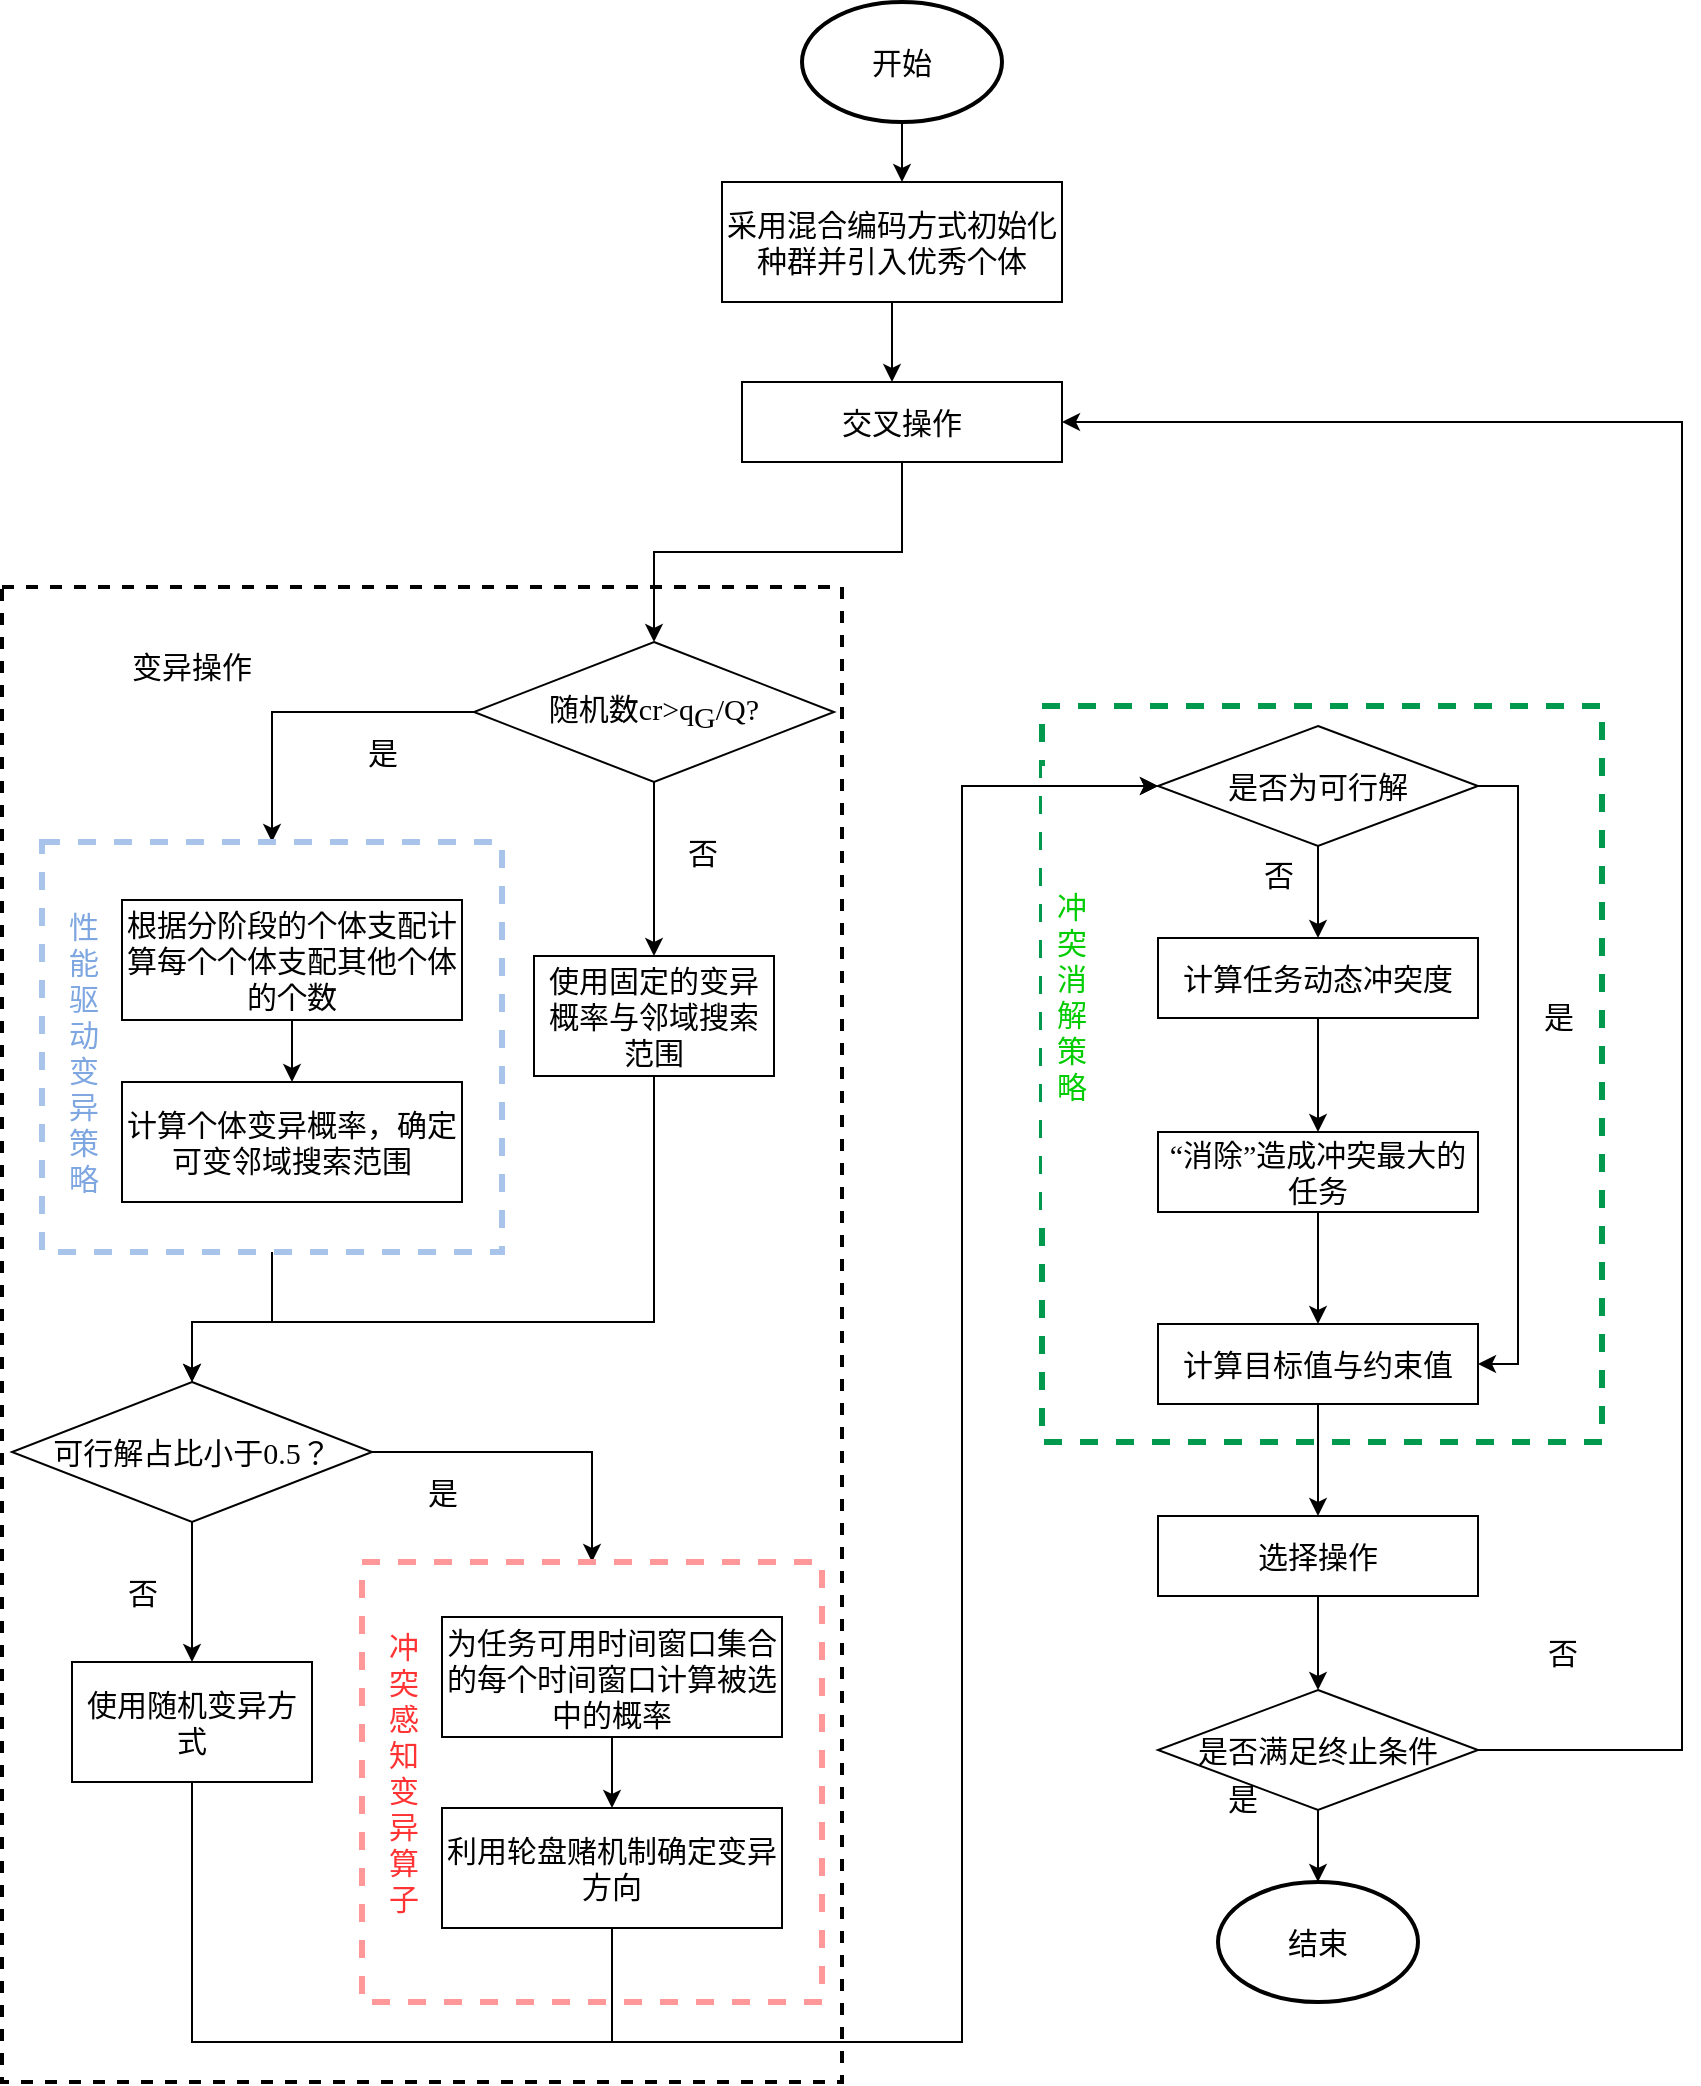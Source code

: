 <mxfile version="24.0.1" type="github">
  <diagram name="第 1 页" id="OhXY_Rm7CWS5pItQMr-S">
    <mxGraphModel dx="2391" dy="2223" grid="1" gridSize="10" guides="1" tooltips="1" connect="1" arrows="1" fold="1" page="1" pageScale="1" pageWidth="827" pageHeight="1169" math="0" shadow="0">
      <root>
        <mxCell id="0" />
        <mxCell id="1" parent="0" />
        <mxCell id="94YO7ol4zPPNbiTvRvZd-56" value="" style="rounded=0;whiteSpace=wrap;html=1;dashed=1;strokeWidth=3;strokeColor=#00994D;fontSize=15;fontFamily=Times New Roman;" parent="1" vertex="1">
          <mxGeometry x="600" y="312" width="280" height="368" as="geometry" />
        </mxCell>
        <mxCell id="94YO7ol4zPPNbiTvRvZd-57" value="" style="rounded=0;whiteSpace=wrap;html=1;dashed=1;strokeWidth=2;fontSize=15;fontFamily=Times New Roman;" parent="1" vertex="1">
          <mxGeometry x="80" y="252.5" width="420" height="747.5" as="geometry" />
        </mxCell>
        <mxCell id="94YO7ol4zPPNbiTvRvZd-58" value="变异操作" style="rounded=0;whiteSpace=wrap;html=1;fontSize=15;strokeColor=none;fontFamily=Times New Roman;" parent="1" vertex="1">
          <mxGeometry x="130" y="272" width="90" height="40" as="geometry" />
        </mxCell>
        <mxCell id="94YO7ol4zPPNbiTvRvZd-61" value="" style="edgeStyle=orthogonalEdgeStyle;rounded=0;orthogonalLoop=1;jettySize=auto;html=1;noEdgeStyle=1;orthogonal=1;fontSize=15;fontFamily=Times New Roman;" parent="1" source="94YO7ol4zPPNbiTvRvZd-62" target="94YO7ol4zPPNbiTvRvZd-64" edge="1">
          <mxGeometry relative="1" as="geometry" />
        </mxCell>
        <mxCell id="94YO7ol4zPPNbiTvRvZd-62" value="开始" style="strokeWidth=2;html=1;shape=mxgraph.flowchart.start_1;whiteSpace=wrap;fontSize=15;fontFamily=Times New Roman;" parent="1" vertex="1">
          <mxGeometry x="480" y="-40" width="100" height="60" as="geometry" />
        </mxCell>
        <mxCell id="94YO7ol4zPPNbiTvRvZd-63" value="" style="edgeStyle=orthogonalEdgeStyle;rounded=0;orthogonalLoop=1;jettySize=auto;html=1;noEdgeStyle=1;orthogonal=1;fontSize=15;fontFamily=Times New Roman;" parent="1" source="94YO7ol4zPPNbiTvRvZd-64" target="94YO7ol4zPPNbiTvRvZd-66" edge="1">
          <mxGeometry relative="1" as="geometry" />
        </mxCell>
        <mxCell id="94YO7ol4zPPNbiTvRvZd-64" value="采用混合编码方式初始化种群并引入优秀个体" style="rounded=0;whiteSpace=wrap;html=1;fontSize=15;fontFamily=Times New Roman;" parent="1" vertex="1">
          <mxGeometry x="440" y="50" width="170" height="60" as="geometry" />
        </mxCell>
        <mxCell id="94YO7ol4zPPNbiTvRvZd-65" style="edgeStyle=orthogonalEdgeStyle;rounded=0;orthogonalLoop=1;jettySize=auto;html=1;exitX=0.5;exitY=1;exitDx=0;exitDy=0;entryX=0.5;entryY=0;entryDx=0;entryDy=0;fontSize=15;fontFamily=Times New Roman;" parent="1" source="94YO7ol4zPPNbiTvRvZd-66" target="94YO7ol4zPPNbiTvRvZd-85" edge="1">
          <mxGeometry relative="1" as="geometry" />
        </mxCell>
        <mxCell id="94YO7ol4zPPNbiTvRvZd-66" value="交叉操作" style="rounded=0;whiteSpace=wrap;html=1;fontSize=15;fontFamily=Times New Roman;" parent="1" vertex="1">
          <mxGeometry x="450" y="150" width="160" height="40" as="geometry" />
        </mxCell>
        <mxCell id="94YO7ol4zPPNbiTvRvZd-67" value="" style="edgeStyle=orthogonalEdgeStyle;rounded=0;orthogonalLoop=1;jettySize=auto;html=1;fontSize=15;fontFamily=Times New Roman;" parent="1" source="94YO7ol4zPPNbiTvRvZd-68" target="94YO7ol4zPPNbiTvRvZd-71" edge="1">
          <mxGeometry relative="1" as="geometry" />
        </mxCell>
        <mxCell id="94YO7ol4zPPNbiTvRvZd-68" value="选择操作" style="rounded=0;whiteSpace=wrap;html=1;fontSize=15;fontFamily=Times New Roman;" parent="1" vertex="1">
          <mxGeometry x="658" y="717" width="160" height="40" as="geometry" />
        </mxCell>
        <mxCell id="94YO7ol4zPPNbiTvRvZd-69" value="" style="edgeStyle=orthogonalEdgeStyle;rounded=0;orthogonalLoop=1;jettySize=auto;html=1;fontSize=15;fontFamily=Times New Roman;" parent="1" source="94YO7ol4zPPNbiTvRvZd-71" target="94YO7ol4zPPNbiTvRvZd-72" edge="1">
          <mxGeometry relative="1" as="geometry" />
        </mxCell>
        <mxCell id="94YO7ol4zPPNbiTvRvZd-70" style="edgeStyle=orthogonalEdgeStyle;rounded=0;orthogonalLoop=1;jettySize=auto;html=1;exitX=1;exitY=0.5;exitDx=0;exitDy=0;entryX=1;entryY=0.5;entryDx=0;entryDy=0;fontSize=15;fontFamily=Times New Roman;" parent="1" source="94YO7ol4zPPNbiTvRvZd-71" target="94YO7ol4zPPNbiTvRvZd-66" edge="1">
          <mxGeometry relative="1" as="geometry">
            <Array as="points">
              <mxPoint x="920" y="834" />
              <mxPoint x="920" y="170" />
            </Array>
          </mxGeometry>
        </mxCell>
        <mxCell id="94YO7ol4zPPNbiTvRvZd-71" value="是否满足终止条件" style="rhombus;whiteSpace=wrap;html=1;fontSize=15;fontFamily=Times New Roman;" parent="1" vertex="1">
          <mxGeometry x="658" y="804" width="160" height="60" as="geometry" />
        </mxCell>
        <mxCell id="94YO7ol4zPPNbiTvRvZd-72" value="结束" style="strokeWidth=2;html=1;shape=mxgraph.flowchart.start_1;whiteSpace=wrap;fontSize=15;fontFamily=Times New Roman;" parent="1" vertex="1">
          <mxGeometry x="688" y="900" width="100" height="60" as="geometry" />
        </mxCell>
        <mxCell id="94YO7ol4zPPNbiTvRvZd-73" value="是" style="text;html=1;align=center;verticalAlign=middle;resizable=0;points=[];autosize=1;strokeColor=none;fillColor=none;fontSize=15;fontFamily=Times New Roman;" parent="1" vertex="1">
          <mxGeometry x="680" y="843" width="40" height="30" as="geometry" />
        </mxCell>
        <mxCell id="t564csV_KIHhUvOr9KIf-11" value="" style="edgeStyle=orthogonalEdgeStyle;rounded=0;orthogonalLoop=1;jettySize=auto;html=1;" edge="1" parent="1" source="94YO7ol4zPPNbiTvRvZd-85" target="94YO7ol4zPPNbiTvRvZd-90">
          <mxGeometry relative="1" as="geometry" />
        </mxCell>
        <mxCell id="t564csV_KIHhUvOr9KIf-12" style="edgeStyle=orthogonalEdgeStyle;rounded=0;orthogonalLoop=1;jettySize=auto;html=1;exitX=0;exitY=0.5;exitDx=0;exitDy=0;" edge="1" parent="1" source="94YO7ol4zPPNbiTvRvZd-85" target="94YO7ol4zPPNbiTvRvZd-60">
          <mxGeometry relative="1" as="geometry" />
        </mxCell>
        <mxCell id="94YO7ol4zPPNbiTvRvZd-85" value="随机数cr&amp;gt;q&lt;sub style=&quot;font-size: 15px;&quot;&gt;&lt;font style=&quot;font-size: 15px;&quot;&gt;G&lt;/font&gt;&lt;/sub&gt;/Q?&lt;span style=&quot;font-size: 15px;&quot; lang=&quot;EN-US&quot;&gt;&lt;/span&gt;" style="rhombus;whiteSpace=wrap;html=1;fontSize=15;fontFamily=Times New Roman;" parent="1" vertex="1">
          <mxGeometry x="316" y="280" width="180" height="70" as="geometry" />
        </mxCell>
        <mxCell id="t564csV_KIHhUvOr9KIf-16" value="" style="edgeStyle=orthogonalEdgeStyle;rounded=0;orthogonalLoop=1;jettySize=auto;html=1;" edge="1" parent="1" source="94YO7ol4zPPNbiTvRvZd-88" target="94YO7ol4zPPNbiTvRvZd-91">
          <mxGeometry relative="1" as="geometry" />
        </mxCell>
        <mxCell id="t564csV_KIHhUvOr9KIf-17" style="edgeStyle=orthogonalEdgeStyle;rounded=0;orthogonalLoop=1;jettySize=auto;html=1;exitX=1;exitY=0.5;exitDx=0;exitDy=0;" edge="1" parent="1" source="94YO7ol4zPPNbiTvRvZd-88" target="94YO7ol4zPPNbiTvRvZd-59">
          <mxGeometry relative="1" as="geometry" />
        </mxCell>
        <mxCell id="94YO7ol4zPPNbiTvRvZd-88" value="可行解占比小于0.5？" style="rhombus;whiteSpace=wrap;html=1;fontSize=15;fontFamily=Times New Roman;" parent="1" vertex="1">
          <mxGeometry x="85" y="650" width="180" height="70" as="geometry" />
        </mxCell>
        <mxCell id="t564csV_KIHhUvOr9KIf-15" style="edgeStyle=orthogonalEdgeStyle;rounded=0;orthogonalLoop=1;jettySize=auto;html=1;exitX=0.5;exitY=1;exitDx=0;exitDy=0;" edge="1" parent="1" source="94YO7ol4zPPNbiTvRvZd-90" target="94YO7ol4zPPNbiTvRvZd-88">
          <mxGeometry relative="1" as="geometry">
            <Array as="points">
              <mxPoint x="406" y="620" />
              <mxPoint x="175" y="620" />
            </Array>
          </mxGeometry>
        </mxCell>
        <mxCell id="94YO7ol4zPPNbiTvRvZd-90" value="使用固定的变异概率与邻域搜索范围" style="rounded=0;whiteSpace=wrap;html=1;fontSize=15;fontFamily=Times New Roman;" parent="1" vertex="1">
          <mxGeometry x="346" y="437" width="120" height="60" as="geometry" />
        </mxCell>
        <mxCell id="94YO7ol4zPPNbiTvRvZd-91" value="使用随机变异方式" style="rounded=0;whiteSpace=wrap;html=1;fontSize=15;fontFamily=Times New Roman;" parent="1" vertex="1">
          <mxGeometry x="115" y="790" width="120" height="60" as="geometry" />
        </mxCell>
        <mxCell id="94YO7ol4zPPNbiTvRvZd-92" style="edgeStyle=orthogonalEdgeStyle;rounded=0;orthogonalLoop=1;jettySize=auto;html=1;exitX=0.5;exitY=1;exitDx=0;exitDy=0;fontSize=15;fontFamily=Times New Roman;" parent="1" source="94YO7ol4zPPNbiTvRvZd-98" target="94YO7ol4zPPNbiTvRvZd-68" edge="1">
          <mxGeometry relative="1" as="geometry" />
        </mxCell>
        <mxCell id="94YO7ol4zPPNbiTvRvZd-93" value="是" style="text;html=1;align=center;verticalAlign=middle;resizable=0;points=[];autosize=1;strokeColor=none;fillColor=none;fontSize=15;fontFamily=Times New Roman;" parent="1" vertex="1">
          <mxGeometry x="250" y="320" width="40" height="30" as="geometry" />
        </mxCell>
        <mxCell id="94YO7ol4zPPNbiTvRvZd-94" value="是" style="text;html=1;align=center;verticalAlign=middle;resizable=0;points=[];autosize=1;strokeColor=none;fillColor=none;fontSize=15;fontFamily=Times New Roman;" parent="1" vertex="1">
          <mxGeometry x="280" y="690" width="40" height="30" as="geometry" />
        </mxCell>
        <mxCell id="94YO7ol4zPPNbiTvRvZd-95" value="否" style="text;html=1;align=center;verticalAlign=middle;resizable=0;points=[];autosize=1;strokeColor=none;fillColor=none;fontSize=15;fontFamily=Times New Roman;" parent="1" vertex="1">
          <mxGeometry x="410" y="370" width="40" height="30" as="geometry" />
        </mxCell>
        <mxCell id="94YO7ol4zPPNbiTvRvZd-96" value="否" style="text;html=1;align=center;verticalAlign=middle;resizable=0;points=[];autosize=1;strokeColor=none;fillColor=none;fontSize=15;fontFamily=Times New Roman;" parent="1" vertex="1">
          <mxGeometry x="130" y="740" width="40" height="30" as="geometry" />
        </mxCell>
        <mxCell id="94YO7ol4zPPNbiTvRvZd-97" value="否" style="text;html=1;align=center;verticalAlign=middle;resizable=0;points=[];autosize=1;strokeColor=none;fillColor=none;fontSize=15;fontFamily=Times New Roman;" parent="1" vertex="1">
          <mxGeometry x="840" y="770" width="40" height="30" as="geometry" />
        </mxCell>
        <mxCell id="94YO7ol4zPPNbiTvRvZd-98" value="计算目标值与约束值" style="rounded=0;whiteSpace=wrap;html=1;fontSize=15;fontFamily=Times New Roman;" parent="1" vertex="1">
          <mxGeometry x="658" y="621" width="160" height="40" as="geometry" />
        </mxCell>
        <mxCell id="94YO7ol4zPPNbiTvRvZd-99" style="edgeStyle=orthogonalEdgeStyle;rounded=0;orthogonalLoop=1;jettySize=auto;html=1;exitX=1;exitY=0.5;exitDx=0;exitDy=0;entryX=1;entryY=0.5;entryDx=0;entryDy=0;fontSize=15;fontFamily=Times New Roman;" parent="1" source="94YO7ol4zPPNbiTvRvZd-100" target="94YO7ol4zPPNbiTvRvZd-98" edge="1">
          <mxGeometry relative="1" as="geometry" />
        </mxCell>
        <mxCell id="94YO7ol4zPPNbiTvRvZd-100" value="是否为可行解" style="rhombus;whiteSpace=wrap;html=1;fontSize=15;fontFamily=Times New Roman;" parent="1" vertex="1">
          <mxGeometry x="658" y="322" width="160" height="60" as="geometry" />
        </mxCell>
        <mxCell id="94YO7ol4zPPNbiTvRvZd-101" value="计算任务动态冲突度" style="rounded=0;whiteSpace=wrap;html=1;fontSize=15;fontFamily=Times New Roman;" parent="1" vertex="1">
          <mxGeometry x="658" y="428" width="160" height="40" as="geometry" />
        </mxCell>
        <mxCell id="94YO7ol4zPPNbiTvRvZd-102" value="" style="edgeStyle=orthogonalEdgeStyle;rounded=0;orthogonalLoop=1;jettySize=auto;html=1;fontSize=15;fontFamily=Times New Roman;" parent="1" source="94YO7ol4zPPNbiTvRvZd-100" target="94YO7ol4zPPNbiTvRvZd-101" edge="1">
          <mxGeometry relative="1" as="geometry" />
        </mxCell>
        <mxCell id="94YO7ol4zPPNbiTvRvZd-103" value="" style="edgeStyle=orthogonalEdgeStyle;rounded=0;orthogonalLoop=1;jettySize=auto;html=1;fontSize=15;fontFamily=Times New Roman;" parent="1" source="94YO7ol4zPPNbiTvRvZd-104" target="94YO7ol4zPPNbiTvRvZd-98" edge="1">
          <mxGeometry relative="1" as="geometry" />
        </mxCell>
        <mxCell id="94YO7ol4zPPNbiTvRvZd-104" value="“消除”造成冲突最大的任务" style="rounded=0;whiteSpace=wrap;html=1;fontSize=15;fontFamily=Times New Roman;" parent="1" vertex="1">
          <mxGeometry x="658" y="525" width="160" height="40" as="geometry" />
        </mxCell>
        <mxCell id="94YO7ol4zPPNbiTvRvZd-105" value="" style="edgeStyle=orthogonalEdgeStyle;rounded=0;orthogonalLoop=1;jettySize=auto;html=1;noEdgeStyle=1;orthogonal=1;fontSize=15;fontFamily=Times New Roman;" parent="1" source="94YO7ol4zPPNbiTvRvZd-101" target="94YO7ol4zPPNbiTvRvZd-104" edge="1">
          <mxGeometry relative="1" as="geometry" />
        </mxCell>
        <mxCell id="94YO7ol4zPPNbiTvRvZd-106" value="是" style="text;html=1;align=center;verticalAlign=middle;resizable=0;points=[];autosize=1;strokeColor=none;fillColor=none;fontSize=15;fontFamily=Times New Roman;" parent="1" vertex="1">
          <mxGeometry x="838" y="452" width="40" height="30" as="geometry" />
        </mxCell>
        <mxCell id="94YO7ol4zPPNbiTvRvZd-107" value="否" style="text;html=1;align=center;verticalAlign=middle;resizable=0;points=[];autosize=1;strokeColor=none;fillColor=none;fontSize=15;fontFamily=Times New Roman;" parent="1" vertex="1">
          <mxGeometry x="698" y="381" width="40" height="30" as="geometry" />
        </mxCell>
        <mxCell id="t564csV_KIHhUvOr9KIf-10" value="" style="group" vertex="1" connectable="0" parent="1">
          <mxGeometry x="260" y="740" width="230" height="220" as="geometry" />
        </mxCell>
        <mxCell id="94YO7ol4zPPNbiTvRvZd-59" value="" style="rounded=0;whiteSpace=wrap;html=1;dashed=1;strokeWidth=3;strokeColor=#FF9999;fontSize=15;fontFamily=Times New Roman;" parent="t564csV_KIHhUvOr9KIf-10" vertex="1">
          <mxGeometry width="230" height="220" as="geometry" />
        </mxCell>
        <mxCell id="94YO7ol4zPPNbiTvRvZd-80" value="为任务可用时间窗口集合的每个时间窗口计算被选中的概率" style="rounded=0;whiteSpace=wrap;html=1;fontSize=15;fontFamily=Times New Roman;" parent="t564csV_KIHhUvOr9KIf-10" vertex="1">
          <mxGeometry x="40" y="27.5" width="170" height="60" as="geometry" />
        </mxCell>
        <mxCell id="94YO7ol4zPPNbiTvRvZd-81" value="利用轮盘赌机制确定变异方向" style="rounded=0;whiteSpace=wrap;html=1;fontSize=15;fontFamily=Times New Roman;" parent="t564csV_KIHhUvOr9KIf-10" vertex="1">
          <mxGeometry x="40" y="123" width="170" height="60" as="geometry" />
        </mxCell>
        <mxCell id="94YO7ol4zPPNbiTvRvZd-79" style="edgeStyle=orthogonalEdgeStyle;rounded=0;orthogonalLoop=1;jettySize=auto;html=1;exitX=0.5;exitY=1;exitDx=0;exitDy=0;entryX=0.5;entryY=0;entryDx=0;entryDy=0;" parent="t564csV_KIHhUvOr9KIf-10" source="94YO7ol4zPPNbiTvRvZd-80" target="94YO7ol4zPPNbiTvRvZd-81" edge="1">
          <mxGeometry relative="1" as="geometry" />
        </mxCell>
        <mxCell id="94YO7ol4zPPNbiTvRvZd-82" value="冲突感知变异算子" style="rounded=0;whiteSpace=wrap;html=1;fontSize=15;strokeColor=none;fontColor=#FF3333;fontFamily=Times New Roman;" parent="t564csV_KIHhUvOr9KIf-10" vertex="1">
          <mxGeometry x="6" y="40" width="30" height="130" as="geometry" />
        </mxCell>
        <mxCell id="94YO7ol4zPPNbiTvRvZd-108" value="冲突消解策略" style="rounded=0;whiteSpace=wrap;html=1;fontSize=15;strokeColor=none;fontColor=#00CC00;fontFamily=Times New Roman;" parent="1" vertex="1">
          <mxGeometry x="600" y="342" width="30" height="230" as="geometry" />
        </mxCell>
        <mxCell id="t564csV_KIHhUvOr9KIf-9" value="" style="group" vertex="1" connectable="0" parent="1">
          <mxGeometry x="100" y="380" width="230" height="205" as="geometry" />
        </mxCell>
        <mxCell id="94YO7ol4zPPNbiTvRvZd-60" value="" style="rounded=0;whiteSpace=wrap;html=1;dashed=1;strokeColor=#A9C4EB;strokeWidth=3;fontSize=15;fontFamily=Times New Roman;" parent="t564csV_KIHhUvOr9KIf-9" vertex="1">
          <mxGeometry width="230" height="205" as="geometry" />
        </mxCell>
        <mxCell id="94YO7ol4zPPNbiTvRvZd-74" value="性能驱动变异策略" style="rounded=0;whiteSpace=wrap;html=1;fontSize=15;strokeColor=none;fontColor=#7EA6E0;fontFamily=Times New Roman;" parent="t564csV_KIHhUvOr9KIf-9" vertex="1">
          <mxGeometry x="6" y="40" width="30" height="130" as="geometry" />
        </mxCell>
        <mxCell id="94YO7ol4zPPNbiTvRvZd-76" value="根据分阶段的个体支配计算每个个体支配其他个体的个数" style="rounded=0;whiteSpace=wrap;html=1;fontSize=15;fontFamily=Times New Roman;" parent="t564csV_KIHhUvOr9KIf-9" vertex="1">
          <mxGeometry x="40" y="29" width="170" height="60" as="geometry" />
        </mxCell>
        <mxCell id="94YO7ol4zPPNbiTvRvZd-78" value="计算个体变异概率，确定可变邻域搜索范围" style="whiteSpace=wrap;html=1;rounded=0;fontSize=15;fontFamily=Times New Roman;" parent="t564csV_KIHhUvOr9KIf-9" vertex="1">
          <mxGeometry x="40" y="120" width="170" height="60" as="geometry" />
        </mxCell>
        <mxCell id="94YO7ol4zPPNbiTvRvZd-75" value="" style="edgeStyle=orthogonalEdgeStyle;rounded=0;orthogonalLoop=1;jettySize=auto;html=1;fontSize=15;fontFamily=Times New Roman;" parent="t564csV_KIHhUvOr9KIf-9" source="94YO7ol4zPPNbiTvRvZd-76" target="94YO7ol4zPPNbiTvRvZd-78" edge="1">
          <mxGeometry relative="1" as="geometry" />
        </mxCell>
        <mxCell id="t564csV_KIHhUvOr9KIf-13" style="edgeStyle=orthogonalEdgeStyle;rounded=0;orthogonalLoop=1;jettySize=auto;html=1;exitX=0.5;exitY=1;exitDx=0;exitDy=0;" edge="1" parent="1" source="94YO7ol4zPPNbiTvRvZd-60" target="94YO7ol4zPPNbiTvRvZd-88">
          <mxGeometry relative="1" as="geometry">
            <Array as="points">
              <mxPoint x="215" y="620" />
              <mxPoint x="175" y="620" />
            </Array>
          </mxGeometry>
        </mxCell>
        <mxCell id="t564csV_KIHhUvOr9KIf-18" style="edgeStyle=orthogonalEdgeStyle;rounded=0;orthogonalLoop=1;jettySize=auto;html=1;exitX=0.5;exitY=1;exitDx=0;exitDy=0;entryX=0;entryY=0.5;entryDx=0;entryDy=0;" edge="1" parent="1" source="94YO7ol4zPPNbiTvRvZd-81" target="94YO7ol4zPPNbiTvRvZd-100">
          <mxGeometry relative="1" as="geometry">
            <Array as="points">
              <mxPoint x="385" y="980" />
              <mxPoint x="560" y="980" />
              <mxPoint x="560" y="352" />
            </Array>
          </mxGeometry>
        </mxCell>
        <mxCell id="t564csV_KIHhUvOr9KIf-20" style="edgeStyle=orthogonalEdgeStyle;rounded=0;orthogonalLoop=1;jettySize=auto;html=1;exitX=0.5;exitY=1;exitDx=0;exitDy=0;entryX=0;entryY=0.5;entryDx=0;entryDy=0;" edge="1" parent="1" source="94YO7ol4zPPNbiTvRvZd-91" target="94YO7ol4zPPNbiTvRvZd-100">
          <mxGeometry relative="1" as="geometry">
            <Array as="points">
              <mxPoint x="175" y="980" />
              <mxPoint x="560" y="980" />
              <mxPoint x="560" y="352" />
            </Array>
          </mxGeometry>
        </mxCell>
      </root>
    </mxGraphModel>
  </diagram>
</mxfile>
